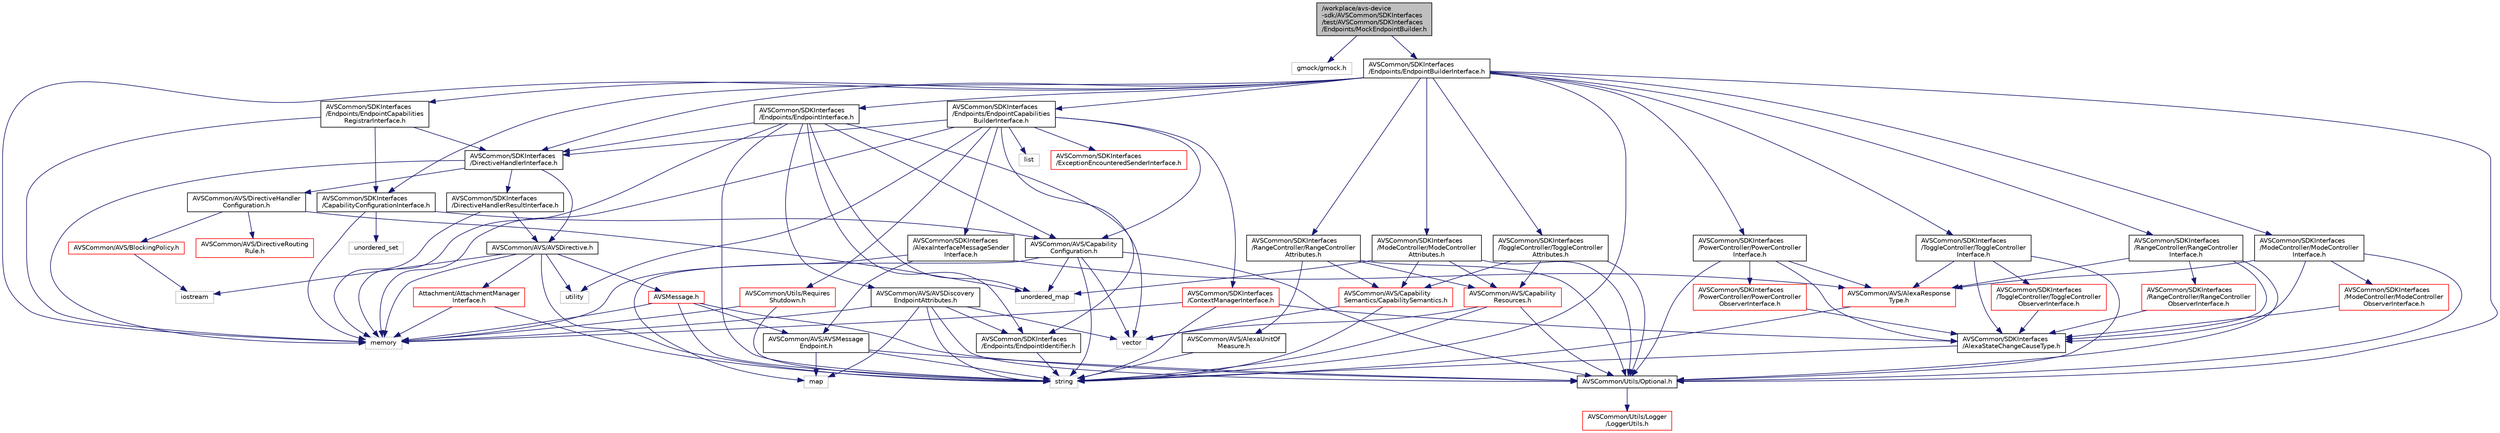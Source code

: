 digraph "/workplace/avs-device-sdk/AVSCommon/SDKInterfaces/test/AVSCommon/SDKInterfaces/Endpoints/MockEndpointBuilder.h"
{
  edge [fontname="Helvetica",fontsize="10",labelfontname="Helvetica",labelfontsize="10"];
  node [fontname="Helvetica",fontsize="10",shape=record];
  Node0 [label="/workplace/avs-device\l-sdk/AVSCommon/SDKInterfaces\l/test/AVSCommon/SDKInterfaces\l/Endpoints/MockEndpointBuilder.h",height=0.2,width=0.4,color="black", fillcolor="grey75", style="filled", fontcolor="black"];
  Node0 -> Node1 [color="midnightblue",fontsize="10",style="solid",fontname="Helvetica"];
  Node1 [label="gmock/gmock.h",height=0.2,width=0.4,color="grey75", fillcolor="white", style="filled"];
  Node0 -> Node2 [color="midnightblue",fontsize="10",style="solid",fontname="Helvetica"];
  Node2 [label="AVSCommon/SDKInterfaces\l/Endpoints/EndpointBuilderInterface.h",height=0.2,width=0.4,color="black", fillcolor="white", style="filled",URL="$_endpoint_builder_interface_8h.html"];
  Node2 -> Node3 [color="midnightblue",fontsize="10",style="solid",fontname="Helvetica"];
  Node3 [label="memory",height=0.2,width=0.4,color="grey75", fillcolor="white", style="filled"];
  Node2 -> Node4 [color="midnightblue",fontsize="10",style="solid",fontname="Helvetica"];
  Node4 [label="string",height=0.2,width=0.4,color="grey75", fillcolor="white", style="filled"];
  Node2 -> Node5 [color="midnightblue",fontsize="10",style="solid",fontname="Helvetica"];
  Node5 [label="AVSCommon/SDKInterfaces\l/CapabilityConfigurationInterface.h",height=0.2,width=0.4,color="black", fillcolor="white", style="filled",URL="$_capability_configuration_interface_8h.html"];
  Node5 -> Node3 [color="midnightblue",fontsize="10",style="solid",fontname="Helvetica"];
  Node5 -> Node6 [color="midnightblue",fontsize="10",style="solid",fontname="Helvetica"];
  Node6 [label="unordered_set",height=0.2,width=0.4,color="grey75", fillcolor="white", style="filled"];
  Node5 -> Node7 [color="midnightblue",fontsize="10",style="solid",fontname="Helvetica"];
  Node7 [label="AVSCommon/AVS/Capability\lConfiguration.h",height=0.2,width=0.4,color="black", fillcolor="white", style="filled",URL="$_capability_configuration_8h.html"];
  Node7 -> Node8 [color="midnightblue",fontsize="10",style="solid",fontname="Helvetica"];
  Node8 [label="map",height=0.2,width=0.4,color="grey75", fillcolor="white", style="filled"];
  Node7 -> Node4 [color="midnightblue",fontsize="10",style="solid",fontname="Helvetica"];
  Node7 -> Node9 [color="midnightblue",fontsize="10",style="solid",fontname="Helvetica"];
  Node9 [label="unordered_map",height=0.2,width=0.4,color="grey75", fillcolor="white", style="filled"];
  Node7 -> Node10 [color="midnightblue",fontsize="10",style="solid",fontname="Helvetica"];
  Node10 [label="vector",height=0.2,width=0.4,color="grey75", fillcolor="white", style="filled"];
  Node7 -> Node11 [color="midnightblue",fontsize="10",style="solid",fontname="Helvetica"];
  Node11 [label="AVSCommon/Utils/Optional.h",height=0.2,width=0.4,color="black", fillcolor="white", style="filled",URL="$_optional_8h.html"];
  Node11 -> Node12 [color="midnightblue",fontsize="10",style="solid",fontname="Helvetica"];
  Node12 [label="AVSCommon/Utils/Logger\l/LoggerUtils.h",height=0.2,width=0.4,color="red", fillcolor="white", style="filled",URL="$_logger_utils_8h.html"];
  Node2 -> Node33 [color="midnightblue",fontsize="10",style="solid",fontname="Helvetica"];
  Node33 [label="AVSCommon/SDKInterfaces\l/DirectiveHandlerInterface.h",height=0.2,width=0.4,color="black", fillcolor="white", style="filled",URL="$_directive_handler_interface_8h.html"];
  Node33 -> Node3 [color="midnightblue",fontsize="10",style="solid",fontname="Helvetica"];
  Node33 -> Node34 [color="midnightblue",fontsize="10",style="solid",fontname="Helvetica"];
  Node34 [label="AVSCommon/AVS/AVSDirective.h",height=0.2,width=0.4,color="black", fillcolor="white", style="filled",URL="$_a_v_s_directive_8h.html"];
  Node34 -> Node20 [color="midnightblue",fontsize="10",style="solid",fontname="Helvetica"];
  Node20 [label="iostream",height=0.2,width=0.4,color="grey75", fillcolor="white", style="filled"];
  Node34 -> Node3 [color="midnightblue",fontsize="10",style="solid",fontname="Helvetica"];
  Node34 -> Node4 [color="midnightblue",fontsize="10",style="solid",fontname="Helvetica"];
  Node34 -> Node35 [color="midnightblue",fontsize="10",style="solid",fontname="Helvetica"];
  Node35 [label="utility",height=0.2,width=0.4,color="grey75", fillcolor="white", style="filled"];
  Node34 -> Node36 [color="midnightblue",fontsize="10",style="solid",fontname="Helvetica"];
  Node36 [label="Attachment/AttachmentManager\lInterface.h",height=0.2,width=0.4,color="red", fillcolor="white", style="filled",URL="$_attachment_manager_interface_8h.html"];
  Node36 -> Node4 [color="midnightblue",fontsize="10",style="solid",fontname="Helvetica"];
  Node36 -> Node3 [color="midnightblue",fontsize="10",style="solid",fontname="Helvetica"];
  Node34 -> Node46 [color="midnightblue",fontsize="10",style="solid",fontname="Helvetica"];
  Node46 [label="AVSMessage.h",height=0.2,width=0.4,color="red", fillcolor="white", style="filled",URL="$_a_v_s_message_8h.html"];
  Node46 -> Node3 [color="midnightblue",fontsize="10",style="solid",fontname="Helvetica"];
  Node46 -> Node4 [color="midnightblue",fontsize="10",style="solid",fontname="Helvetica"];
  Node46 -> Node11 [color="midnightblue",fontsize="10",style="solid",fontname="Helvetica"];
  Node46 -> Node47 [color="midnightblue",fontsize="10",style="solid",fontname="Helvetica"];
  Node47 [label="AVSCommon/AVS/AVSMessage\lEndpoint.h",height=0.2,width=0.4,color="black", fillcolor="white", style="filled",URL="$_a_v_s_message_endpoint_8h.html"];
  Node47 -> Node8 [color="midnightblue",fontsize="10",style="solid",fontname="Helvetica"];
  Node47 -> Node4 [color="midnightblue",fontsize="10",style="solid",fontname="Helvetica"];
  Node47 -> Node11 [color="midnightblue",fontsize="10",style="solid",fontname="Helvetica"];
  Node33 -> Node49 [color="midnightblue",fontsize="10",style="solid",fontname="Helvetica"];
  Node49 [label="AVSCommon/AVS/DirectiveHandler\lConfiguration.h",height=0.2,width=0.4,color="black", fillcolor="white", style="filled",URL="$_directive_handler_configuration_8h.html"];
  Node49 -> Node9 [color="midnightblue",fontsize="10",style="solid",fontname="Helvetica"];
  Node49 -> Node50 [color="midnightblue",fontsize="10",style="solid",fontname="Helvetica"];
  Node50 [label="AVSCommon/AVS/BlockingPolicy.h",height=0.2,width=0.4,color="red", fillcolor="white", style="filled",URL="$_blocking_policy_8h.html"];
  Node50 -> Node20 [color="midnightblue",fontsize="10",style="solid",fontname="Helvetica"];
  Node49 -> Node53 [color="midnightblue",fontsize="10",style="solid",fontname="Helvetica"];
  Node53 [label="AVSCommon/AVS/DirectiveRouting\lRule.h",height=0.2,width=0.4,color="red", fillcolor="white", style="filled",URL="$_directive_routing_rule_8h.html"];
  Node33 -> Node55 [color="midnightblue",fontsize="10",style="solid",fontname="Helvetica"];
  Node55 [label="AVSCommon/SDKInterfaces\l/DirectiveHandlerResultInterface.h",height=0.2,width=0.4,color="black", fillcolor="white", style="filled",URL="$_directive_handler_result_interface_8h.html"];
  Node55 -> Node3 [color="midnightblue",fontsize="10",style="solid",fontname="Helvetica"];
  Node55 -> Node34 [color="midnightblue",fontsize="10",style="solid",fontname="Helvetica"];
  Node2 -> Node56 [color="midnightblue",fontsize="10",style="solid",fontname="Helvetica"];
  Node56 [label="AVSCommon/SDKInterfaces\l/Endpoints/EndpointCapabilities\lBuilderInterface.h",height=0.2,width=0.4,color="black", fillcolor="white", style="filled",URL="$_endpoint_capabilities_builder_interface_8h.html"];
  Node56 -> Node57 [color="midnightblue",fontsize="10",style="solid",fontname="Helvetica"];
  Node57 [label="list",height=0.2,width=0.4,color="grey75", fillcolor="white", style="filled"];
  Node56 -> Node3 [color="midnightblue",fontsize="10",style="solid",fontname="Helvetica"];
  Node56 -> Node35 [color="midnightblue",fontsize="10",style="solid",fontname="Helvetica"];
  Node56 -> Node7 [color="midnightblue",fontsize="10",style="solid",fontname="Helvetica"];
  Node56 -> Node58 [color="midnightblue",fontsize="10",style="solid",fontname="Helvetica"];
  Node58 [label="AVSCommon/SDKInterfaces\l/AlexaInterfaceMessageSender\lInterface.h",height=0.2,width=0.4,color="black", fillcolor="white", style="filled",URL="$_alexa_interface_message_sender_interface_8h.html"];
  Node58 -> Node3 [color="midnightblue",fontsize="10",style="solid",fontname="Helvetica"];
  Node58 -> Node59 [color="midnightblue",fontsize="10",style="solid",fontname="Helvetica"];
  Node59 [label="AVSCommon/AVS/AlexaResponse\lType.h",height=0.2,width=0.4,color="red", fillcolor="white", style="filled",URL="$_alexa_response_type_8h.html"];
  Node59 -> Node4 [color="midnightblue",fontsize="10",style="solid",fontname="Helvetica"];
  Node58 -> Node47 [color="midnightblue",fontsize="10",style="solid",fontname="Helvetica"];
  Node56 -> Node60 [color="midnightblue",fontsize="10",style="solid",fontname="Helvetica"];
  Node60 [label="AVSCommon/SDKInterfaces\l/ContextManagerInterface.h",height=0.2,width=0.4,color="red", fillcolor="white", style="filled",URL="$_context_manager_interface_8h.html"];
  Node60 -> Node3 [color="midnightblue",fontsize="10",style="solid",fontname="Helvetica"];
  Node60 -> Node4 [color="midnightblue",fontsize="10",style="solid",fontname="Helvetica"];
  Node60 -> Node62 [color="midnightblue",fontsize="10",style="solid",fontname="Helvetica"];
  Node62 [label="AVSCommon/SDKInterfaces\l/AlexaStateChangeCauseType.h",height=0.2,width=0.4,color="black", fillcolor="white", style="filled",URL="$_alexa_state_change_cause_type_8h.html"];
  Node62 -> Node4 [color="midnightblue",fontsize="10",style="solid",fontname="Helvetica"];
  Node56 -> Node33 [color="midnightblue",fontsize="10",style="solid",fontname="Helvetica"];
  Node56 -> Node76 [color="midnightblue",fontsize="10",style="solid",fontname="Helvetica"];
  Node76 [label="AVSCommon/SDKInterfaces\l/ExceptionEncounteredSenderInterface.h",height=0.2,width=0.4,color="red", fillcolor="white", style="filled",URL="$_exception_encountered_sender_interface_8h.html"];
  Node56 -> Node73 [color="midnightblue",fontsize="10",style="solid",fontname="Helvetica"];
  Node73 [label="AVSCommon/SDKInterfaces\l/Endpoints/EndpointIdentifier.h",height=0.2,width=0.4,color="black", fillcolor="white", style="filled",URL="$_endpoint_identifier_8h.html"];
  Node73 -> Node4 [color="midnightblue",fontsize="10",style="solid",fontname="Helvetica"];
  Node56 -> Node78 [color="midnightblue",fontsize="10",style="solid",fontname="Helvetica"];
  Node78 [label="AVSCommon/Utils/Requires\lShutdown.h",height=0.2,width=0.4,color="red", fillcolor="white", style="filled",URL="$_requires_shutdown_8h.html"];
  Node78 -> Node3 [color="midnightblue",fontsize="10",style="solid",fontname="Helvetica"];
  Node78 -> Node4 [color="midnightblue",fontsize="10",style="solid",fontname="Helvetica"];
  Node2 -> Node79 [color="midnightblue",fontsize="10",style="solid",fontname="Helvetica"];
  Node79 [label="AVSCommon/SDKInterfaces\l/Endpoints/EndpointCapabilities\lRegistrarInterface.h",height=0.2,width=0.4,color="black", fillcolor="white", style="filled",URL="$_endpoint_capabilities_registrar_interface_8h.html"];
  Node79 -> Node3 [color="midnightblue",fontsize="10",style="solid",fontname="Helvetica"];
  Node79 -> Node5 [color="midnightblue",fontsize="10",style="solid",fontname="Helvetica"];
  Node79 -> Node33 [color="midnightblue",fontsize="10",style="solid",fontname="Helvetica"];
  Node2 -> Node80 [color="midnightblue",fontsize="10",style="solid",fontname="Helvetica"];
  Node80 [label="AVSCommon/SDKInterfaces\l/Endpoints/EndpointInterface.h",height=0.2,width=0.4,color="black", fillcolor="white", style="filled",URL="$_endpoint_interface_8h.html"];
  Node80 -> Node3 [color="midnightblue",fontsize="10",style="solid",fontname="Helvetica"];
  Node80 -> Node4 [color="midnightblue",fontsize="10",style="solid",fontname="Helvetica"];
  Node80 -> Node9 [color="midnightblue",fontsize="10",style="solid",fontname="Helvetica"];
  Node80 -> Node10 [color="midnightblue",fontsize="10",style="solid",fontname="Helvetica"];
  Node80 -> Node7 [color="midnightblue",fontsize="10",style="solid",fontname="Helvetica"];
  Node80 -> Node33 [color="midnightblue",fontsize="10",style="solid",fontname="Helvetica"];
  Node80 -> Node81 [color="midnightblue",fontsize="10",style="solid",fontname="Helvetica"];
  Node81 [label="AVSCommon/AVS/AVSDiscovery\lEndpointAttributes.h",height=0.2,width=0.4,color="black", fillcolor="white", style="filled",URL="$_a_v_s_discovery_endpoint_attributes_8h.html"];
  Node81 -> Node8 [color="midnightblue",fontsize="10",style="solid",fontname="Helvetica"];
  Node81 -> Node3 [color="midnightblue",fontsize="10",style="solid",fontname="Helvetica"];
  Node81 -> Node4 [color="midnightblue",fontsize="10",style="solid",fontname="Helvetica"];
  Node81 -> Node10 [color="midnightblue",fontsize="10",style="solid",fontname="Helvetica"];
  Node81 -> Node73 [color="midnightblue",fontsize="10",style="solid",fontname="Helvetica"];
  Node81 -> Node11 [color="midnightblue",fontsize="10",style="solid",fontname="Helvetica"];
  Node80 -> Node73 [color="midnightblue",fontsize="10",style="solid",fontname="Helvetica"];
  Node2 -> Node82 [color="midnightblue",fontsize="10",style="solid",fontname="Helvetica"];
  Node82 [label="AVSCommon/SDKInterfaces\l/ModeController/ModeController\lAttributes.h",height=0.2,width=0.4,color="black", fillcolor="white", style="filled",URL="$_mode_controller_attributes_8h.html"];
  Node82 -> Node9 [color="midnightblue",fontsize="10",style="solid",fontname="Helvetica"];
  Node82 -> Node83 [color="midnightblue",fontsize="10",style="solid",fontname="Helvetica"];
  Node83 [label="AVSCommon/AVS/Capability\lResources.h",height=0.2,width=0.4,color="red", fillcolor="white", style="filled",URL="$_capability_resources_8h.html"];
  Node83 -> Node10 [color="midnightblue",fontsize="10",style="solid",fontname="Helvetica"];
  Node83 -> Node4 [color="midnightblue",fontsize="10",style="solid",fontname="Helvetica"];
  Node83 -> Node11 [color="midnightblue",fontsize="10",style="solid",fontname="Helvetica"];
  Node82 -> Node92 [color="midnightblue",fontsize="10",style="solid",fontname="Helvetica"];
  Node92 [label="AVSCommon/AVS/Capability\lSemantics/CapabilitySemantics.h",height=0.2,width=0.4,color="red", fillcolor="white", style="filled",URL="$_capability_semantics_8h.html"];
  Node92 -> Node4 [color="midnightblue",fontsize="10",style="solid",fontname="Helvetica"];
  Node92 -> Node10 [color="midnightblue",fontsize="10",style="solid",fontname="Helvetica"];
  Node82 -> Node11 [color="midnightblue",fontsize="10",style="solid",fontname="Helvetica"];
  Node2 -> Node96 [color="midnightblue",fontsize="10",style="solid",fontname="Helvetica"];
  Node96 [label="AVSCommon/SDKInterfaces\l/ModeController/ModeController\lInterface.h",height=0.2,width=0.4,color="black", fillcolor="white", style="filled",URL="$_mode_controller_interface_8h.html"];
  Node96 -> Node59 [color="midnightblue",fontsize="10",style="solid",fontname="Helvetica"];
  Node96 -> Node62 [color="midnightblue",fontsize="10",style="solid",fontname="Helvetica"];
  Node96 -> Node97 [color="midnightblue",fontsize="10",style="solid",fontname="Helvetica"];
  Node97 [label="AVSCommon/SDKInterfaces\l/ModeController/ModeController\lObserverInterface.h",height=0.2,width=0.4,color="red", fillcolor="white", style="filled",URL="$_mode_controller_observer_interface_8h.html"];
  Node97 -> Node62 [color="midnightblue",fontsize="10",style="solid",fontname="Helvetica"];
  Node96 -> Node11 [color="midnightblue",fontsize="10",style="solid",fontname="Helvetica"];
  Node2 -> Node98 [color="midnightblue",fontsize="10",style="solid",fontname="Helvetica"];
  Node98 [label="AVSCommon/SDKInterfaces\l/PowerController/PowerController\lInterface.h",height=0.2,width=0.4,color="black", fillcolor="white", style="filled",URL="$_power_controller_interface_8h.html"];
  Node98 -> Node59 [color="midnightblue",fontsize="10",style="solid",fontname="Helvetica"];
  Node98 -> Node62 [color="midnightblue",fontsize="10",style="solid",fontname="Helvetica"];
  Node98 -> Node99 [color="midnightblue",fontsize="10",style="solid",fontname="Helvetica"];
  Node99 [label="AVSCommon/SDKInterfaces\l/PowerController/PowerController\lObserverInterface.h",height=0.2,width=0.4,color="red", fillcolor="white", style="filled",URL="$_power_controller_observer_interface_8h.html"];
  Node99 -> Node62 [color="midnightblue",fontsize="10",style="solid",fontname="Helvetica"];
  Node98 -> Node11 [color="midnightblue",fontsize="10",style="solid",fontname="Helvetica"];
  Node2 -> Node100 [color="midnightblue",fontsize="10",style="solid",fontname="Helvetica"];
  Node100 [label="AVSCommon/SDKInterfaces\l/RangeController/RangeController\lAttributes.h",height=0.2,width=0.4,color="black", fillcolor="white", style="filled",URL="$_range_controller_attributes_8h.html"];
  Node100 -> Node83 [color="midnightblue",fontsize="10",style="solid",fontname="Helvetica"];
  Node100 -> Node92 [color="midnightblue",fontsize="10",style="solid",fontname="Helvetica"];
  Node100 -> Node101 [color="midnightblue",fontsize="10",style="solid",fontname="Helvetica"];
  Node101 [label="AVSCommon/AVS/AlexaUnitOf\lMeasure.h",height=0.2,width=0.4,color="black", fillcolor="white", style="filled",URL="$_alexa_unit_of_measure_8h.html"];
  Node101 -> Node4 [color="midnightblue",fontsize="10",style="solid",fontname="Helvetica"];
  Node100 -> Node11 [color="midnightblue",fontsize="10",style="solid",fontname="Helvetica"];
  Node2 -> Node102 [color="midnightblue",fontsize="10",style="solid",fontname="Helvetica"];
  Node102 [label="AVSCommon/SDKInterfaces\l/RangeController/RangeController\lInterface.h",height=0.2,width=0.4,color="black", fillcolor="white", style="filled",URL="$_range_controller_interface_8h.html"];
  Node102 -> Node59 [color="midnightblue",fontsize="10",style="solid",fontname="Helvetica"];
  Node102 -> Node62 [color="midnightblue",fontsize="10",style="solid",fontname="Helvetica"];
  Node102 -> Node103 [color="midnightblue",fontsize="10",style="solid",fontname="Helvetica"];
  Node103 [label="AVSCommon/SDKInterfaces\l/RangeController/RangeController\lObserverInterface.h",height=0.2,width=0.4,color="red", fillcolor="white", style="filled",URL="$_range_controller_observer_interface_8h.html"];
  Node103 -> Node62 [color="midnightblue",fontsize="10",style="solid",fontname="Helvetica"];
  Node102 -> Node11 [color="midnightblue",fontsize="10",style="solid",fontname="Helvetica"];
  Node2 -> Node104 [color="midnightblue",fontsize="10",style="solid",fontname="Helvetica"];
  Node104 [label="AVSCommon/SDKInterfaces\l/ToggleController/ToggleController\lAttributes.h",height=0.2,width=0.4,color="black", fillcolor="white", style="filled",URL="$_toggle_controller_attributes_8h.html"];
  Node104 -> Node83 [color="midnightblue",fontsize="10",style="solid",fontname="Helvetica"];
  Node104 -> Node92 [color="midnightblue",fontsize="10",style="solid",fontname="Helvetica"];
  Node104 -> Node11 [color="midnightblue",fontsize="10",style="solid",fontname="Helvetica"];
  Node2 -> Node105 [color="midnightblue",fontsize="10",style="solid",fontname="Helvetica"];
  Node105 [label="AVSCommon/SDKInterfaces\l/ToggleController/ToggleController\lInterface.h",height=0.2,width=0.4,color="black", fillcolor="white", style="filled",URL="$_toggle_controller_interface_8h.html"];
  Node105 -> Node59 [color="midnightblue",fontsize="10",style="solid",fontname="Helvetica"];
  Node105 -> Node62 [color="midnightblue",fontsize="10",style="solid",fontname="Helvetica"];
  Node105 -> Node106 [color="midnightblue",fontsize="10",style="solid",fontname="Helvetica"];
  Node106 [label="AVSCommon/SDKInterfaces\l/ToggleController/ToggleController\lObserverInterface.h",height=0.2,width=0.4,color="red", fillcolor="white", style="filled",URL="$_toggle_controller_observer_interface_8h.html"];
  Node106 -> Node62 [color="midnightblue",fontsize="10",style="solid",fontname="Helvetica"];
  Node105 -> Node11 [color="midnightblue",fontsize="10",style="solid",fontname="Helvetica"];
  Node2 -> Node11 [color="midnightblue",fontsize="10",style="solid",fontname="Helvetica"];
}
